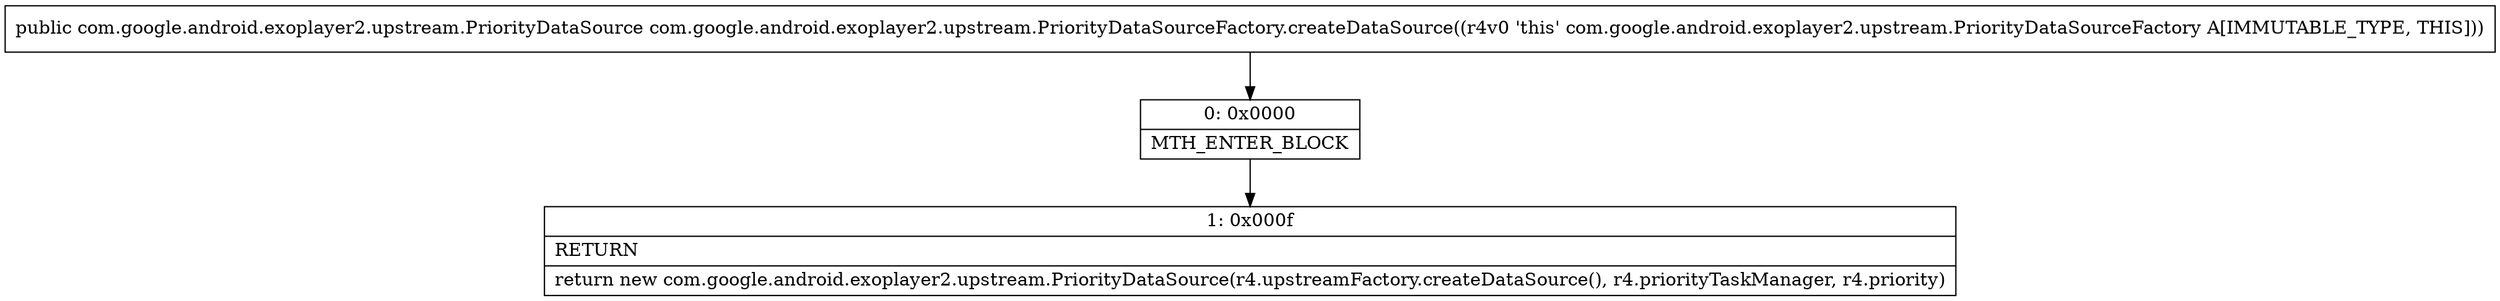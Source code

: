digraph "CFG forcom.google.android.exoplayer2.upstream.PriorityDataSourceFactory.createDataSource()Lcom\/google\/android\/exoplayer2\/upstream\/PriorityDataSource;" {
Node_0 [shape=record,label="{0\:\ 0x0000|MTH_ENTER_BLOCK\l}"];
Node_1 [shape=record,label="{1\:\ 0x000f|RETURN\l|return new com.google.android.exoplayer2.upstream.PriorityDataSource(r4.upstreamFactory.createDataSource(), r4.priorityTaskManager, r4.priority)\l}"];
MethodNode[shape=record,label="{public com.google.android.exoplayer2.upstream.PriorityDataSource com.google.android.exoplayer2.upstream.PriorityDataSourceFactory.createDataSource((r4v0 'this' com.google.android.exoplayer2.upstream.PriorityDataSourceFactory A[IMMUTABLE_TYPE, THIS])) }"];
MethodNode -> Node_0;
Node_0 -> Node_1;
}

